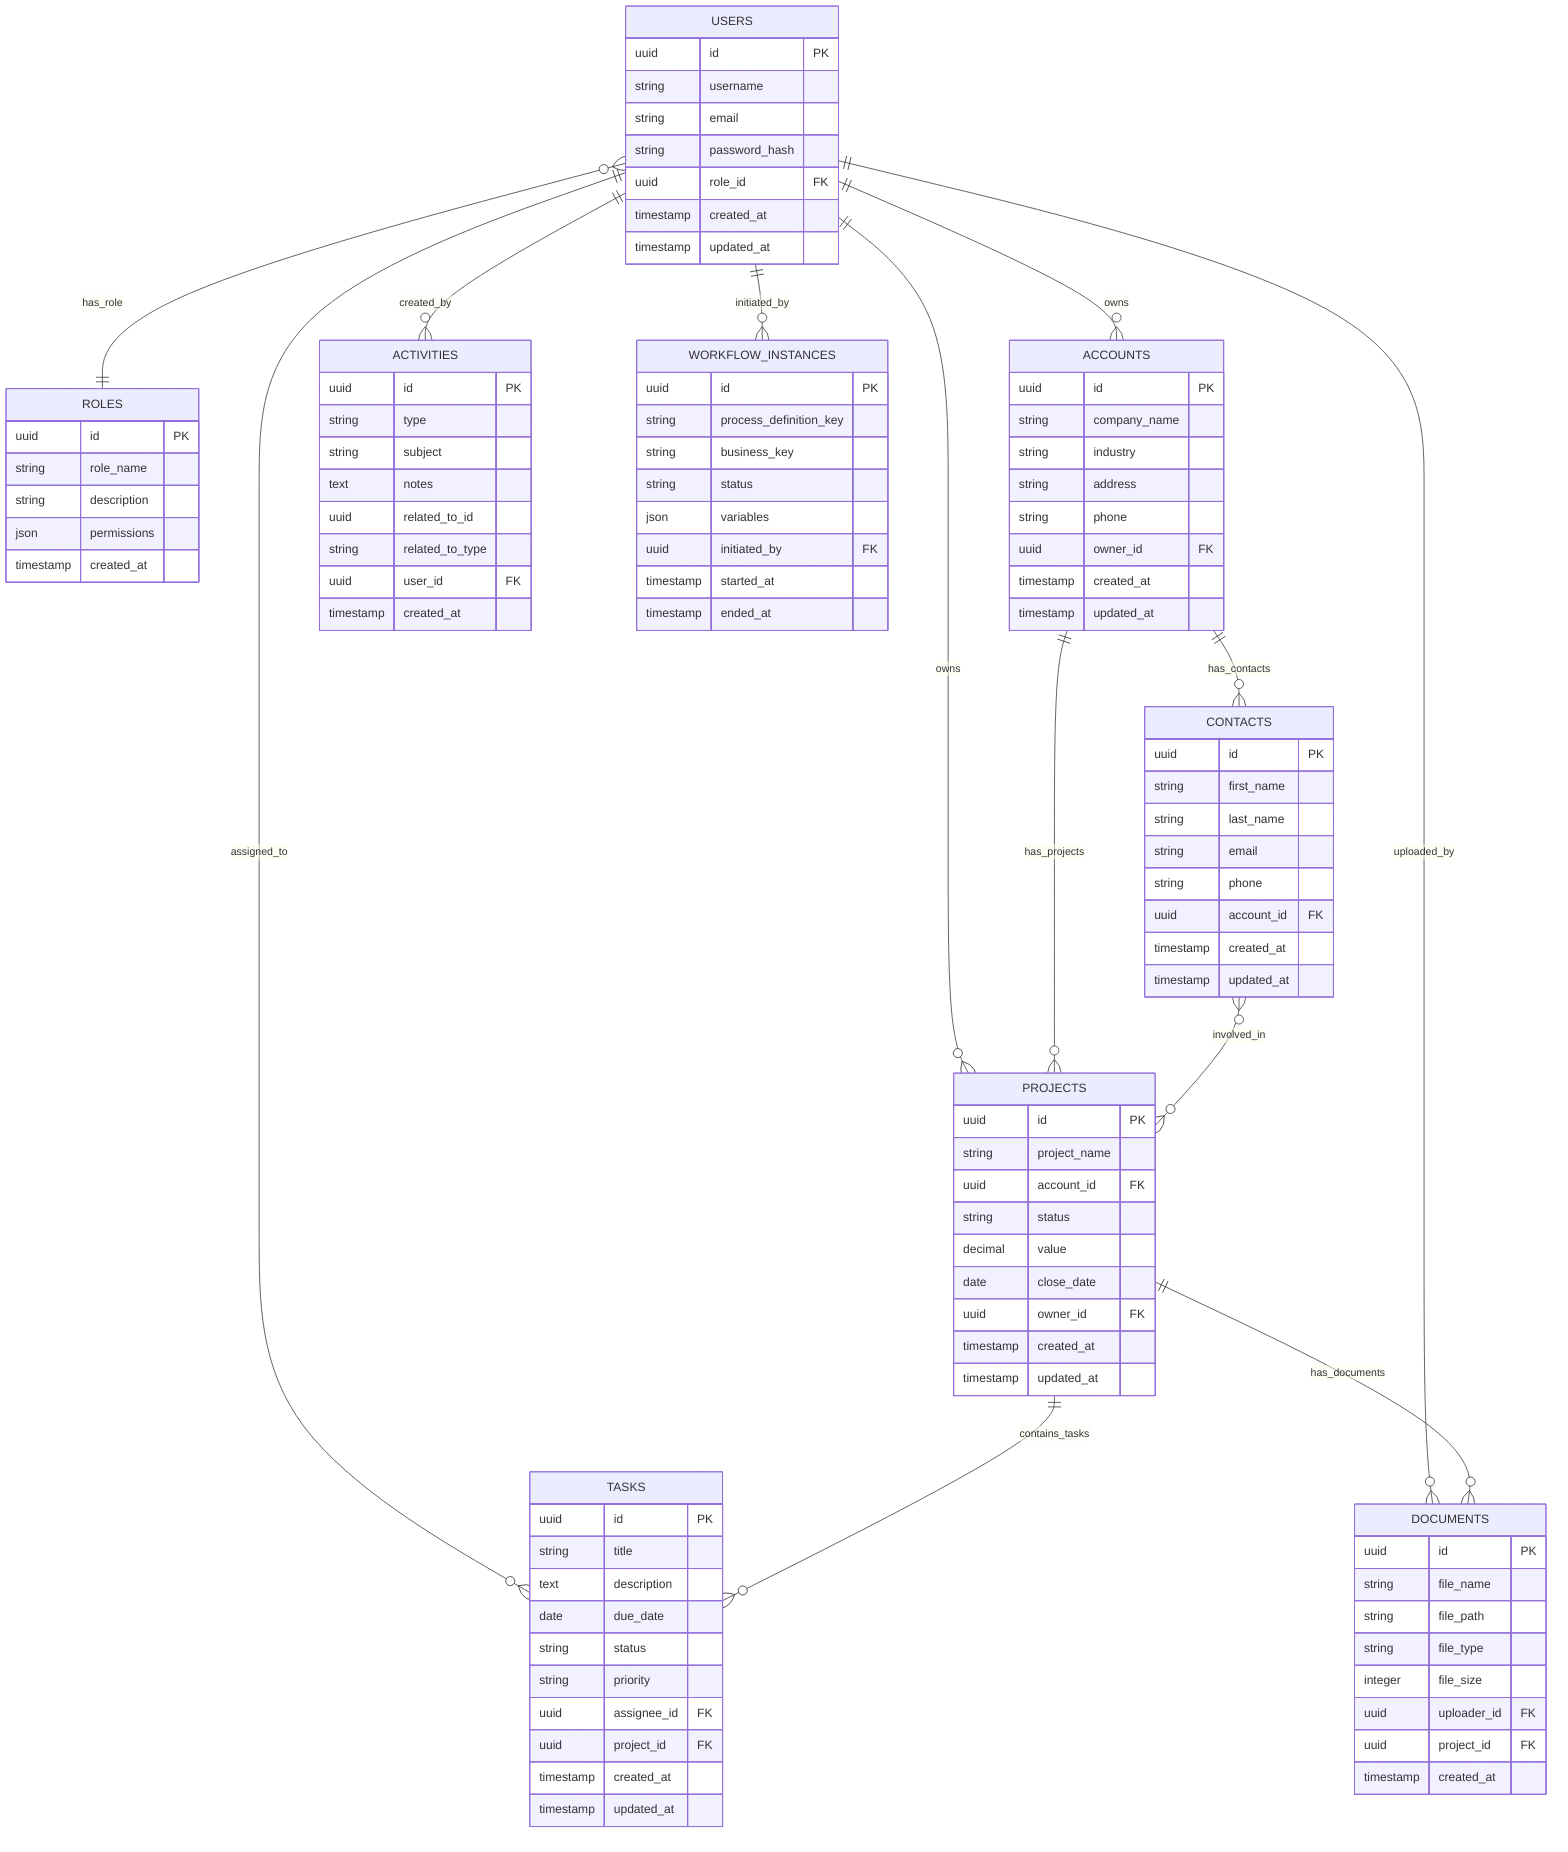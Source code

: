 erDiagram
    USERS {
        uuid id PK
        string username
        string email
        string password_hash
        uuid role_id FK
        timestamp created_at
        timestamp updated_at
    }
    
    ROLES {
        uuid id PK
        string role_name
        string description
        json permissions
        timestamp created_at
    }
    
    ACCOUNTS {
        uuid id PK
        string company_name
        string industry
        string address
        string phone
        uuid owner_id FK
        timestamp created_at
        timestamp updated_at
    }
    
    CONTACTS {
        uuid id PK
        string first_name
        string last_name
        string email
        string phone
        uuid account_id FK
        timestamp created_at
        timestamp updated_at
    }
    
    PROJECTS {
        uuid id PK
        string project_name
        uuid account_id FK
        string status
        decimal value
        date close_date
        uuid owner_id FK
        timestamp created_at
        timestamp updated_at
    }
    
    TASKS {
        uuid id PK
        string title
        text description
        date due_date
        string status
        string priority
        uuid assignee_id FK
        uuid project_id FK
        timestamp created_at
        timestamp updated_at
    }
    
    ACTIVITIES {
        uuid id PK
        string type
        string subject
        text notes
        uuid related_to_id
        string related_to_type
        uuid user_id FK
        timestamp created_at
    }
    
    DOCUMENTS {
        uuid id PK
        string file_name
        string file_path
        string file_type
        integer file_size
        uuid uploader_id FK
        uuid project_id FK
        timestamp created_at
    }
    
    WORKFLOW_INSTANCES {
        uuid id PK
        string process_definition_key
        string business_key
        string status
        json variables
        uuid initiated_by FK
        timestamp started_at
        timestamp ended_at
    }
    
    %% 关系定义
    USERS ||--o{ ACCOUNTS : owns
    USERS ||--o{ PROJECTS : owns
    USERS ||--o{ TASKS : assigned_to
    USERS ||--o{ ACTIVITIES : created_by
    USERS ||--o{ DOCUMENTS : uploaded_by
    USERS ||--o{ WORKFLOW_INSTANCES : initiated_by
    USERS }o--|| ROLES : has_role
    
    ACCOUNTS ||--o{ CONTACTS : has_contacts
    ACCOUNTS ||--o{ PROJECTS : has_projects
    
    PROJECTS ||--o{ TASKS : contains_tasks
    PROJECTS ||--o{ DOCUMENTS : has_documents
    
    CONTACTS }o--o{ PROJECTS : involved_in